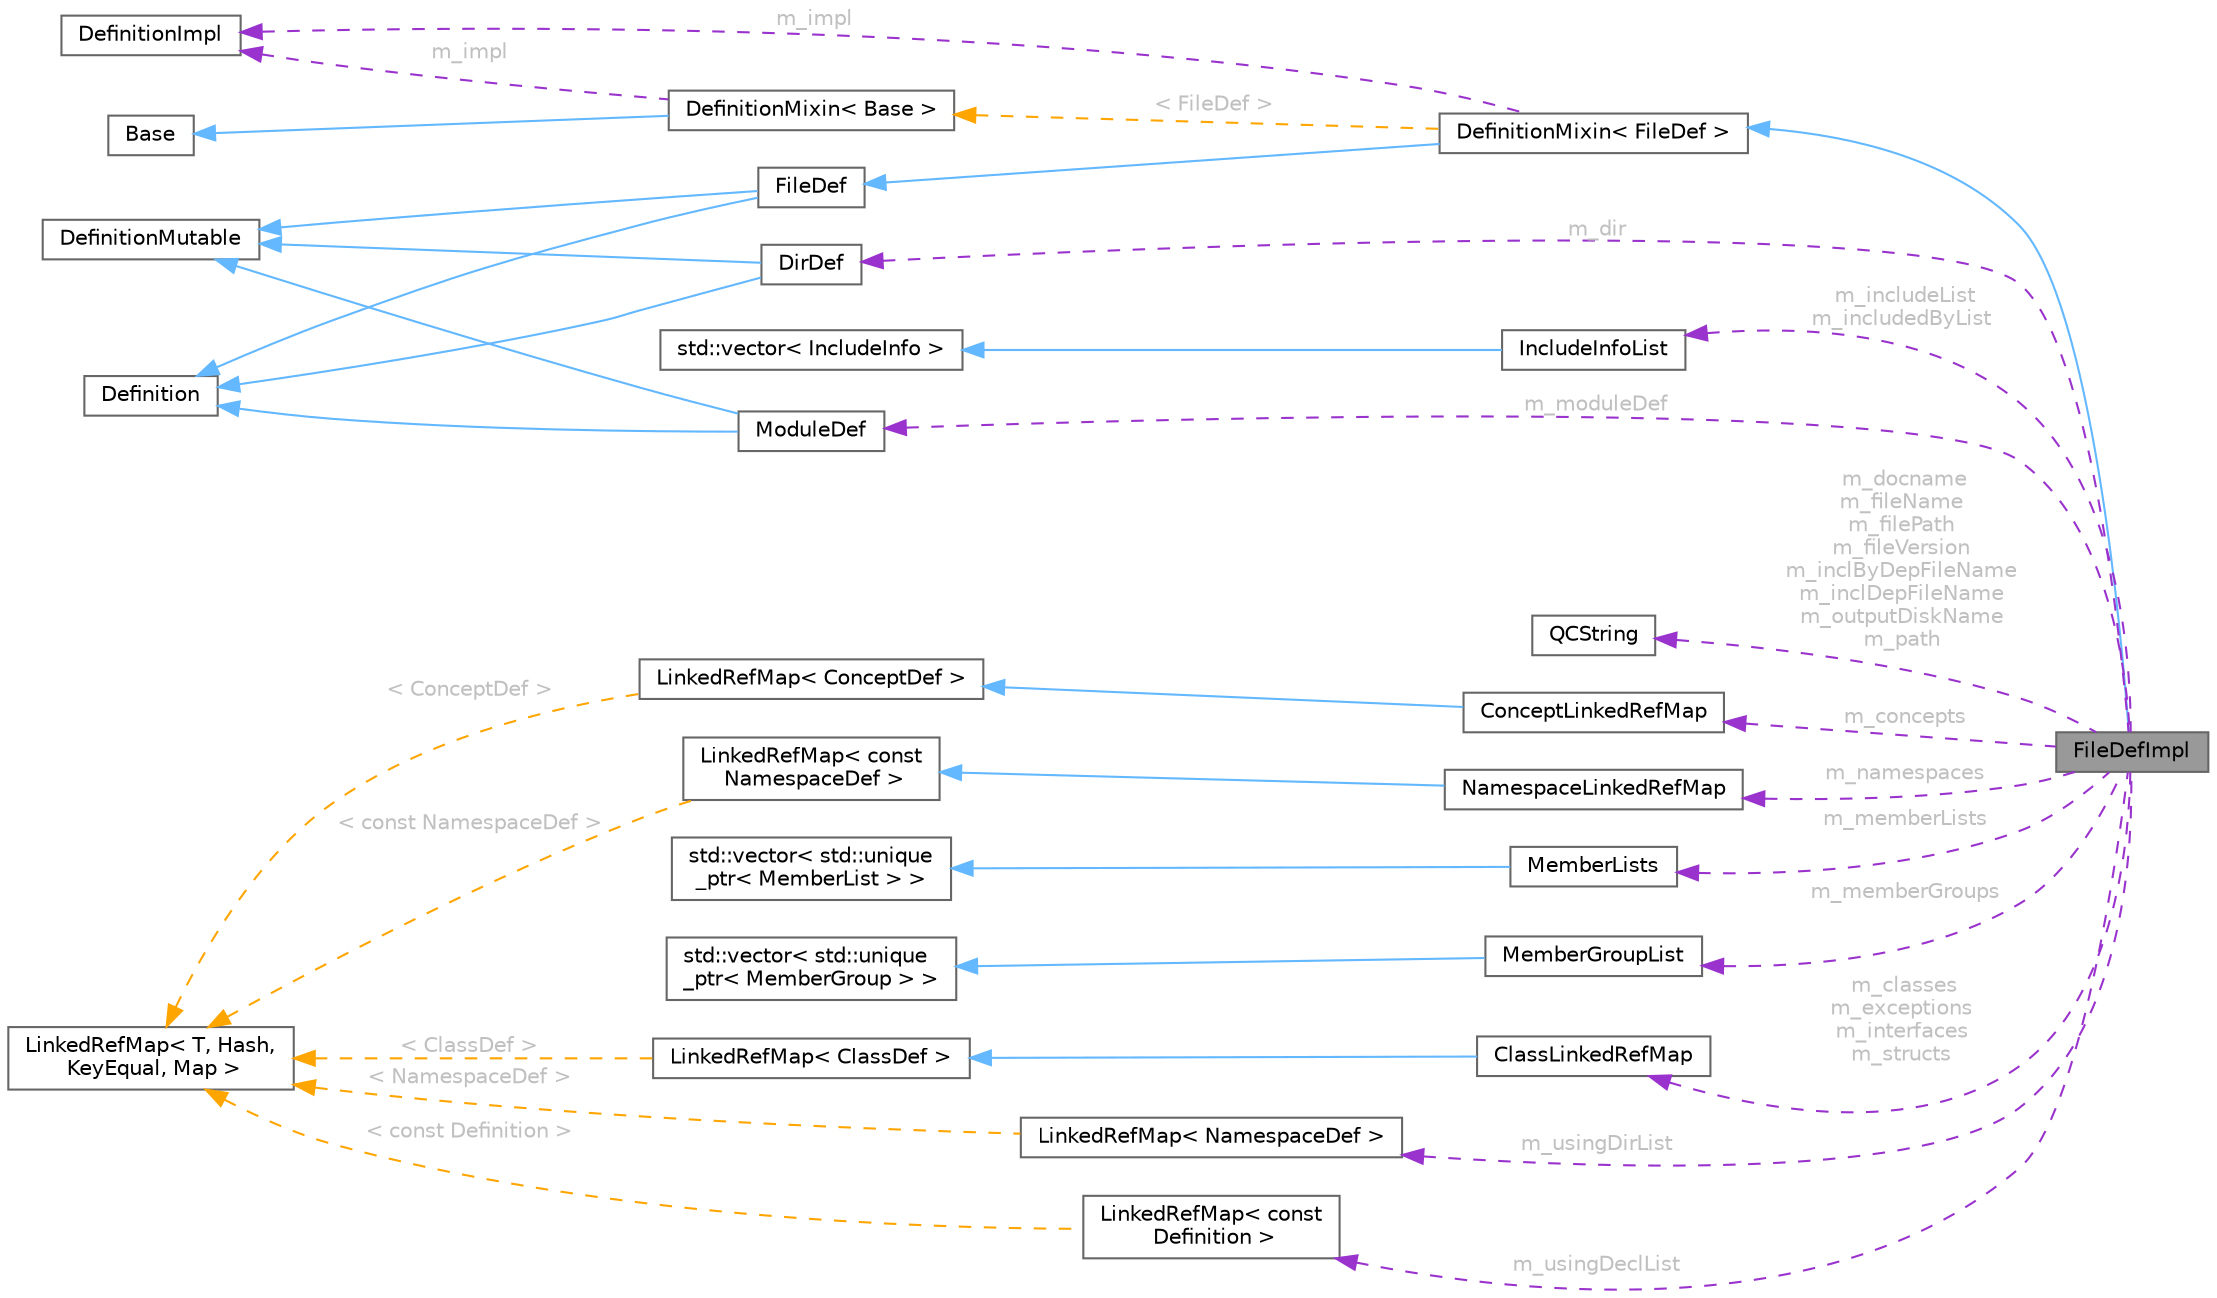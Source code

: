 digraph "FileDefImpl"
{
 // INTERACTIVE_SVG=YES
 // LATEX_PDF_SIZE
  bgcolor="transparent";
  edge [fontname=Helvetica,fontsize=10,labelfontname=Helvetica,labelfontsize=10];
  node [fontname=Helvetica,fontsize=10,shape=box,height=0.2,width=0.4];
  rankdir="LR";
  Node1 [id="Node000001",label="FileDefImpl",height=0.2,width=0.4,color="gray40", fillcolor="grey60", style="filled", fontcolor="black",tooltip=" "];
  Node2 -> Node1 [id="edge1_Node000001_Node000002",dir="back",color="steelblue1",style="solid",tooltip=" "];
  Node2 [id="Node000002",label="DefinitionMixin\< FileDef \>",height=0.2,width=0.4,color="gray40", fillcolor="white", style="filled",URL="$dd/d10/class_definition_mixin.html",tooltip=" "];
  Node3 -> Node2 [id="edge2_Node000002_Node000003",dir="back",color="steelblue1",style="solid",tooltip=" "];
  Node3 [id="Node000003",label="FileDef",height=0.2,width=0.4,color="gray40", fillcolor="white", style="filled",URL="$de/db0/class_file_def.html",tooltip="A model of a file symbol."];
  Node4 -> Node3 [id="edge3_Node000003_Node000004",dir="back",color="steelblue1",style="solid",tooltip=" "];
  Node4 [id="Node000004",label="DefinitionMutable",height=0.2,width=0.4,color="gray40", fillcolor="white", style="filled",URL="$d0/d46/class_definition_mutable.html",tooltip=" "];
  Node5 -> Node3 [id="edge4_Node000003_Node000005",dir="back",color="steelblue1",style="solid",tooltip=" "];
  Node5 [id="Node000005",label="Definition",height=0.2,width=0.4,color="gray40", fillcolor="white", style="filled",URL="$d5/dcc/class_definition.html",tooltip="The common base class of all entity definitions found in the sources."];
  Node6 -> Node2 [id="edge5_Node000002_Node000006",dir="back",color="darkorchid3",style="dashed",tooltip=" ",label=" m_impl",fontcolor="grey" ];
  Node6 [id="Node000006",label="DefinitionImpl",height=0.2,width=0.4,color="gray40", fillcolor="white", style="filled",URL="$d3/ddf/class_definition_impl.html",tooltip=" "];
  Node7 -> Node2 [id="edge6_Node000002_Node000007",dir="back",color="orange",style="dashed",tooltip=" ",label=" \< FileDef \>",fontcolor="grey" ];
  Node7 [id="Node000007",label="DefinitionMixin\< Base \>",height=0.2,width=0.4,color="gray40", fillcolor="white", style="filled",URL="$dd/d10/class_definition_mixin.html",tooltip=" "];
  Node8 -> Node7 [id="edge7_Node000007_Node000008",dir="back",color="steelblue1",style="solid",tooltip=" "];
  Node8 [id="Node000008",label="Base",height=0.2,width=0.4,color="gray40", fillcolor="white", style="filled",tooltip=" "];
  Node6 -> Node7 [id="edge8_Node000007_Node000006",dir="back",color="darkorchid3",style="dashed",tooltip=" ",label=" m_impl",fontcolor="grey" ];
  Node9 -> Node1 [id="edge9_Node000001_Node000009",dir="back",color="darkorchid3",style="dashed",tooltip=" ",label=" m_includeList\nm_includedByList",fontcolor="grey" ];
  Node9 [id="Node000009",label="IncludeInfoList",height=0.2,width=0.4,color="gray40", fillcolor="white", style="filled",URL="$d5/d53/class_include_info_list.html",tooltip=" "];
  Node10 -> Node9 [id="edge10_Node000009_Node000010",dir="back",color="steelblue1",style="solid",tooltip=" "];
  Node10 [id="Node000010",label="std::vector\< IncludeInfo \>",height=0.2,width=0.4,color="gray40", fillcolor="white", style="filled",tooltip=" "];
  Node11 -> Node1 [id="edge11_Node000001_Node000011",dir="back",color="darkorchid3",style="dashed",tooltip=" ",label=" m_usingDirList",fontcolor="grey" ];
  Node11 [id="Node000011",label="LinkedRefMap\< NamespaceDef \>",height=0.2,width=0.4,color="gray40", fillcolor="white", style="filled",URL="$d2/db7/class_linked_ref_map.html",tooltip=" "];
  Node12 -> Node11 [id="edge12_Node000011_Node000012",dir="back",color="orange",style="dashed",tooltip=" ",label=" \< NamespaceDef \>",fontcolor="grey" ];
  Node12 [id="Node000012",label="LinkedRefMap\< T, Hash,\l KeyEqual, Map \>",height=0.2,width=0.4,color="gray40", fillcolor="white", style="filled",URL="$d2/db7/class_linked_ref_map.html",tooltip="Container class representing a vector of objects with keys."];
  Node13 -> Node1 [id="edge13_Node000001_Node000013",dir="back",color="darkorchid3",style="dashed",tooltip=" ",label=" m_usingDeclList",fontcolor="grey" ];
  Node13 [id="Node000013",label="LinkedRefMap\< const\l Definition \>",height=0.2,width=0.4,color="gray40", fillcolor="white", style="filled",URL="$d2/db7/class_linked_ref_map.html",tooltip=" "];
  Node12 -> Node13 [id="edge14_Node000013_Node000012",dir="back",color="orange",style="dashed",tooltip=" ",label=" \< const Definition \>",fontcolor="grey" ];
  Node14 -> Node1 [id="edge15_Node000001_Node000014",dir="back",color="darkorchid3",style="dashed",tooltip=" ",label=" m_docname\nm_fileName\nm_filePath\nm_fileVersion\nm_inclByDepFileName\nm_inclDepFileName\nm_outputDiskName\nm_path",fontcolor="grey" ];
  Node14 [id="Node000014",label="QCString",height=0.2,width=0.4,color="gray40", fillcolor="white", style="filled",URL="$d9/d45/class_q_c_string.html",tooltip="This is an alternative implementation of QCString."];
  Node15 -> Node1 [id="edge16_Node000001_Node000015",dir="back",color="darkorchid3",style="dashed",tooltip=" ",label=" m_dir",fontcolor="grey" ];
  Node15 [id="Node000015",label="DirDef",height=0.2,width=0.4,color="gray40", fillcolor="white", style="filled",URL="$d4/dd4/class_dir_def.html",tooltip="A model of a directory symbol."];
  Node4 -> Node15 [id="edge17_Node000015_Node000004",dir="back",color="steelblue1",style="solid",tooltip=" "];
  Node5 -> Node15 [id="edge18_Node000015_Node000005",dir="back",color="steelblue1",style="solid",tooltip=" "];
  Node16 -> Node1 [id="edge19_Node000001_Node000016",dir="back",color="darkorchid3",style="dashed",tooltip=" ",label=" m_moduleDef",fontcolor="grey" ];
  Node16 [id="Node000016",label="ModuleDef",height=0.2,width=0.4,color="gray40", fillcolor="white", style="filled",URL="$d0/ded/class_module_def.html",tooltip=" "];
  Node4 -> Node16 [id="edge20_Node000016_Node000004",dir="back",color="steelblue1",style="solid",tooltip=" "];
  Node5 -> Node16 [id="edge21_Node000016_Node000005",dir="back",color="steelblue1",style="solid",tooltip=" "];
  Node17 -> Node1 [id="edge22_Node000001_Node000017",dir="back",color="darkorchid3",style="dashed",tooltip=" ",label=" m_memberLists",fontcolor="grey" ];
  Node17 [id="Node000017",label="MemberLists",height=0.2,width=0.4,color="gray40", fillcolor="white", style="filled",URL="$dd/d5a/class_member_lists.html",tooltip=" "];
  Node18 -> Node17 [id="edge23_Node000017_Node000018",dir="back",color="steelblue1",style="solid",tooltip=" "];
  Node18 [id="Node000018",label="std::vector\< std::unique\l_ptr\< MemberList \> \>",height=0.2,width=0.4,color="gray40", fillcolor="white", style="filled",tooltip=" "];
  Node19 -> Node1 [id="edge24_Node000001_Node000019",dir="back",color="darkorchid3",style="dashed",tooltip=" ",label=" m_memberGroups",fontcolor="grey" ];
  Node19 [id="Node000019",label="MemberGroupList",height=0.2,width=0.4,color="gray40", fillcolor="white", style="filled",URL="$df/d11/class_member_group_list.html",tooltip=" "];
  Node20 -> Node19 [id="edge25_Node000019_Node000020",dir="back",color="steelblue1",style="solid",tooltip=" "];
  Node20 [id="Node000020",label="std::vector\< std::unique\l_ptr\< MemberGroup \> \>",height=0.2,width=0.4,color="gray40", fillcolor="white", style="filled",tooltip=" "];
  Node21 -> Node1 [id="edge26_Node000001_Node000021",dir="back",color="darkorchid3",style="dashed",tooltip=" ",label=" m_namespaces",fontcolor="grey" ];
  Node21 [id="Node000021",label="NamespaceLinkedRefMap",height=0.2,width=0.4,color="gray40", fillcolor="white", style="filled",URL="$da/df0/class_namespace_linked_ref_map.html",tooltip=" "];
  Node22 -> Node21 [id="edge27_Node000021_Node000022",dir="back",color="steelblue1",style="solid",tooltip=" "];
  Node22 [id="Node000022",label="LinkedRefMap\< const\l NamespaceDef \>",height=0.2,width=0.4,color="gray40", fillcolor="white", style="filled",URL="$d2/db7/class_linked_ref_map.html",tooltip=" "];
  Node12 -> Node22 [id="edge28_Node000022_Node000012",dir="back",color="orange",style="dashed",tooltip=" ",label=" \< const NamespaceDef \>",fontcolor="grey" ];
  Node23 -> Node1 [id="edge29_Node000001_Node000023",dir="back",color="darkorchid3",style="dashed",tooltip=" ",label=" m_classes\nm_exceptions\nm_interfaces\nm_structs",fontcolor="grey" ];
  Node23 [id="Node000023",label="ClassLinkedRefMap",height=0.2,width=0.4,color="gray40", fillcolor="white", style="filled",URL="$da/d08/class_class_linked_ref_map.html",tooltip=" "];
  Node24 -> Node23 [id="edge30_Node000023_Node000024",dir="back",color="steelblue1",style="solid",tooltip=" "];
  Node24 [id="Node000024",label="LinkedRefMap\< ClassDef \>",height=0.2,width=0.4,color="gray40", fillcolor="white", style="filled",URL="$d2/db7/class_linked_ref_map.html",tooltip=" "];
  Node12 -> Node24 [id="edge31_Node000024_Node000012",dir="back",color="orange",style="dashed",tooltip=" ",label=" \< ClassDef \>",fontcolor="grey" ];
  Node25 -> Node1 [id="edge32_Node000001_Node000025",dir="back",color="darkorchid3",style="dashed",tooltip=" ",label=" m_concepts",fontcolor="grey" ];
  Node25 [id="Node000025",label="ConceptLinkedRefMap",height=0.2,width=0.4,color="gray40", fillcolor="white", style="filled",URL="$d4/daa/class_concept_linked_ref_map.html",tooltip=" "];
  Node26 -> Node25 [id="edge33_Node000025_Node000026",dir="back",color="steelblue1",style="solid",tooltip=" "];
  Node26 [id="Node000026",label="LinkedRefMap\< ConceptDef \>",height=0.2,width=0.4,color="gray40", fillcolor="white", style="filled",URL="$d2/db7/class_linked_ref_map.html",tooltip=" "];
  Node12 -> Node26 [id="edge34_Node000026_Node000012",dir="back",color="orange",style="dashed",tooltip=" ",label=" \< ConceptDef \>",fontcolor="grey" ];
}
